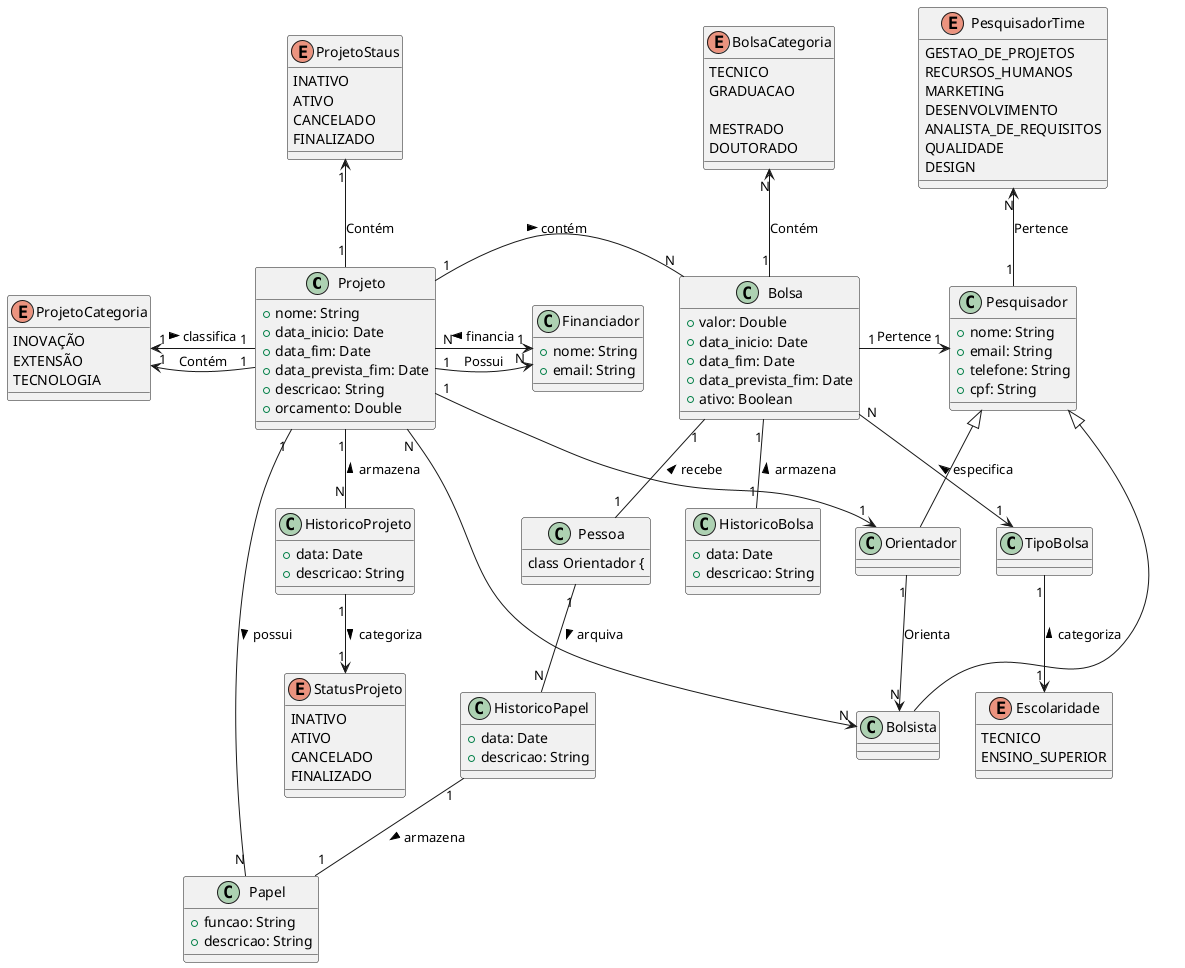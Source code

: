@startuml diagrama-classe

class Projeto {
  +nome: String
  +data_inicio: Date
  +data_fim: Date  
  +data_prevista_fim: Date
  +descricao: String
  +orcamento: Double
}


enum ProjetoStaus {
  INATIVO
  ATIVO
  CANCELADO
  FINALIZADO
}

enum ProjetoCategoria {
    INOVAÇÃO
    EXTENSÃO
    TECNOLOGIA
}

class Financiador {
  +nome: String
  +email: String
}


class Papel {
  +funcao: String
  +descricao: String
}

class Pessoa {

class Orientador {
}

class Bolsista {
}

class Pesquisador {

  +nome: String
  +email: String
  +telefone: String
  +cpf: String
}


class HistoricoBolsa {
  +data: Date
  +descricao: String
}


class HistoricoProjeto {
  +data: Date
  +descricao: String
}

class HistoricoPapel{
  +data: Date
  +descricao: String
}


enum PesquisadorTime {
    GESTAO_DE_PROJETOS
    RECURSOS_HUMANOS
    MARKETING
    DESENVOLVIMENTO
    ANALISTA_DE_REQUISITOS
    QUALIDADE
    DESIGN
}


class Bolsa {
  +valor: Double
  +data_inicio: Date
  +data_fim: Date  
  +data_prevista_fim: Date
  +ativo: Boolean
}

class TipoBolsa {
  
}

enum StatusProjeto{
  INATIVO
  ATIVO
  CANCELADO
  FINALIZADO
}

enum Escolaridade {
    TECNICO
    ENSINO_SUPERIOR
    
}

enum BolsaCategoria {
    TECNICO
    GRADUACAO

    MESTRADO
    DOUTORADO
}

Projeto "1" -l-> "1" ProjetoCategoria : classifica <  
Projeto "1" -r- "N" Bolsa: contém >
Projeto "N" --> "1" Financiador : financia <
Projeto "1" -- "N" HistoricoProjeto : armazena <
Projeto "1" -- "N" Papel : possui >

HistoricoProjeto "1" --> "1" StatusProjeto : categoriza >

Bolsa "1" -- "1" HistoricoBolsa : armazena <
Bolsa "1" -- "1" Pessoa : recebe <
Bolsa "N" --> "1" TipoBolsa : especifica <

TipoBolsa "1" --> "1" Escolaridade : categoriza <


Pessoa "1" -- "N" HistoricoPapel : arquiva >

HistoricoPapel "1" -- "1" Papel : armazena >

Projeto "1" -u-> "1" ProjetoCategoria: Contém
Projeto "1" -u-> "1" ProjetoStaus: Contém

Projeto "1" --> "1" Orientador
Projeto "N" --> "N" Bolsista
Projeto "1" -l-> "N" Financiador: Possui

Bolsa "1" -r-> "1" Pesquisador: Pertence
Bolsa "1" -u-> "N" BolsaCategoria: Contém

Pesquisador <|-- Orientador
Pesquisador <|-- Bolsista

Pesquisador "1" -u-> "N" PesquisadorTime: Pertence

Orientador "1" -d-> "N" Bolsista: Orienta

@enduml